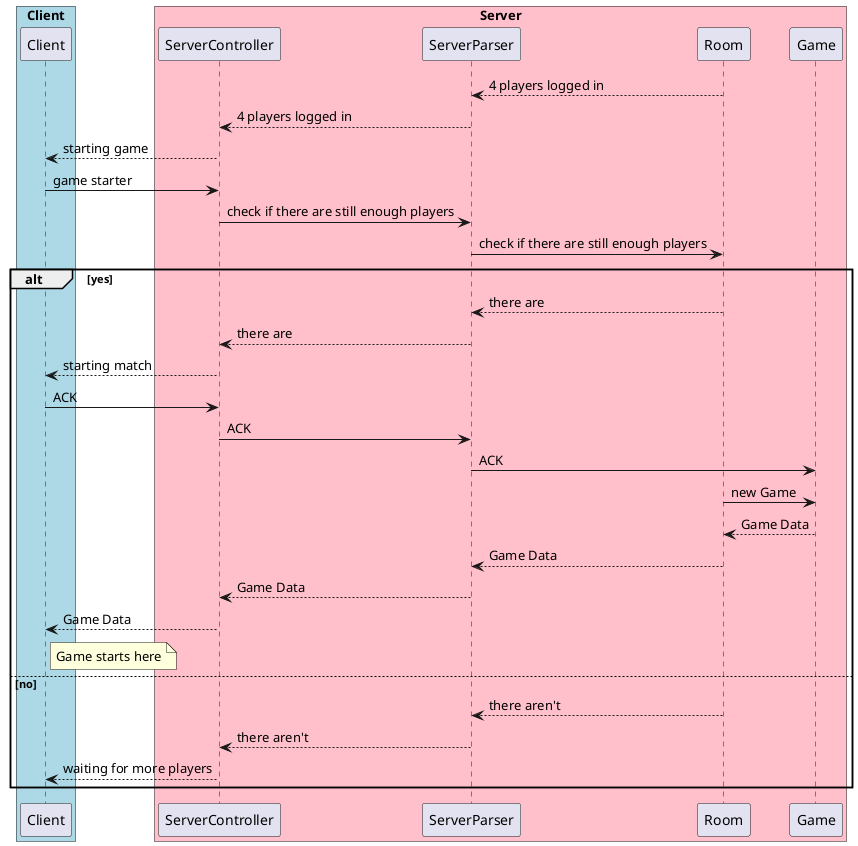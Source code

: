 @startuml

box "Client" #LightBlue
participant Client
end box

box "Server" #Pink
participant ServerController
participant ServerParser
participant Room
participant Game
end box

Room --> ServerParser : 4 players logged in
ServerParser -->ServerController: 4 players logged in
ServerController --> Client : starting game
Client -> ServerController : game starter

ServerController-> ServerParser : check if there are still enough players
ServerParser-> Room : check if there are still enough players

alt yes
Room --> ServerParser : there are
ServerParser --> ServerController : there are
ServerController --> Client : starting match
Client -> ServerController : ACK
ServerController -> ServerParser : ACK
ServerParser -> Game : ACK
Room -> Game : new Game
Game --> Room : Game Data
Room --> ServerParser : Game Data
ServerParser --> ServerController : Game Data

ServerController --> Client : Game Data
note right of Client: Game starts here
else no
Room --> ServerParser : there aren't
ServerParser --> ServerController : there aren't
ServerController --> Client : waiting for more players
end


@enduml